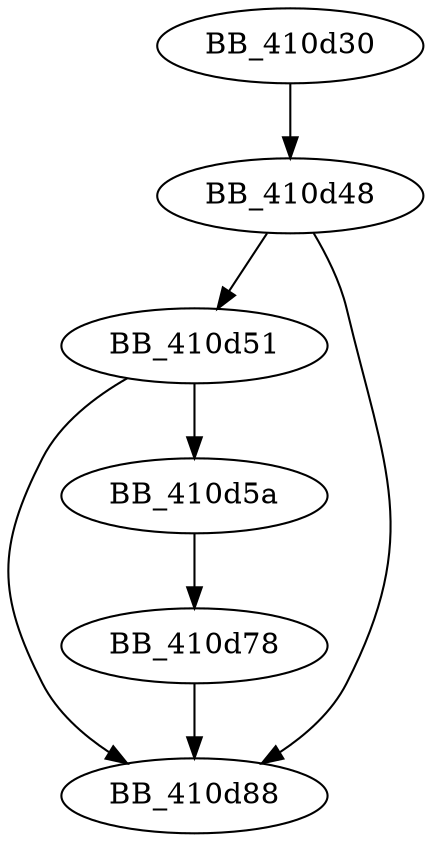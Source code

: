 DiGraph sub_410D30{
BB_410d30->BB_410d48
BB_410d48->BB_410d51
BB_410d48->BB_410d88
BB_410d51->BB_410d5a
BB_410d51->BB_410d88
BB_410d5a->BB_410d78
BB_410d78->BB_410d88
}
